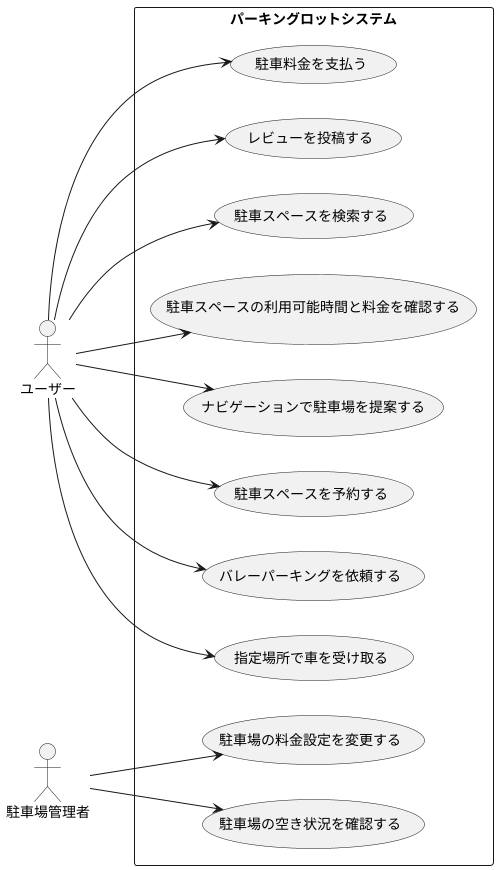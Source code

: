 @startuml
left to right direction
actor "ユーザー" as user
actor "駐車場管理者" as admin

rectangle "パーキングロットシステム" {
  usecase "駐車スペースを検索する" as UC1
  usecase "駐車スペースの利用可能時間と料金を確認する" as UC2
  usecase "ナビゲーションで駐車場を提案する" as UC3
  usecase "駐車スペースを予約する" as UC4
  usecase "バレーパーキングを依頼する" as UC5
  usecase "指定場所で車を受け取る" as UC6
  usecase "駐車料金を支払う" as UC7
  usecase "駐車場の空き状況を確認する" as UC8
  usecase "駐車場の料金設定を変更する" as UC9
  usecase "レビューを投稿する" as UC10
}

user --> UC1
user --> UC2
user --> UC3
user --> UC4
user --> UC5
user --> UC6
user --> UC7
user --> UC10

admin --> UC8
admin --> UC9
@enduml
